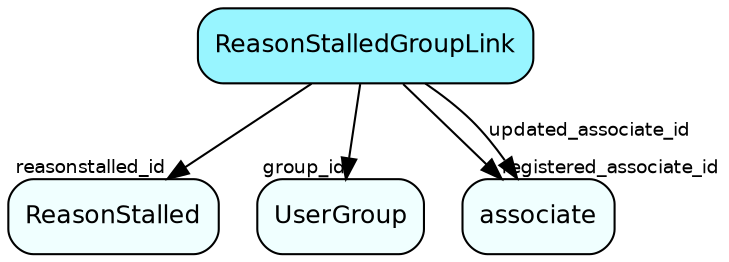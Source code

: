 digraph ReasonStalledGroupLink  {
node [shape = box style="rounded, filled" fontname = "Helvetica" fontsize = "12" ]
edge [fontname = "Helvetica" fontsize = "9"]

ReasonStalledGroupLink[fillcolor = "cadetblue1"]
ReasonStalled[fillcolor = "azure1"]
UserGroup[fillcolor = "azure1"]
associate[fillcolor = "azure1"]
ReasonStalledGroupLink -> ReasonStalled [headlabel = "reasonstalled_id"]
ReasonStalledGroupLink -> UserGroup [headlabel = "group_id"]
ReasonStalledGroupLink -> associate [headlabel = "registered_associate_id"]
ReasonStalledGroupLink -> associate [label = "updated_associate_id"]
}
